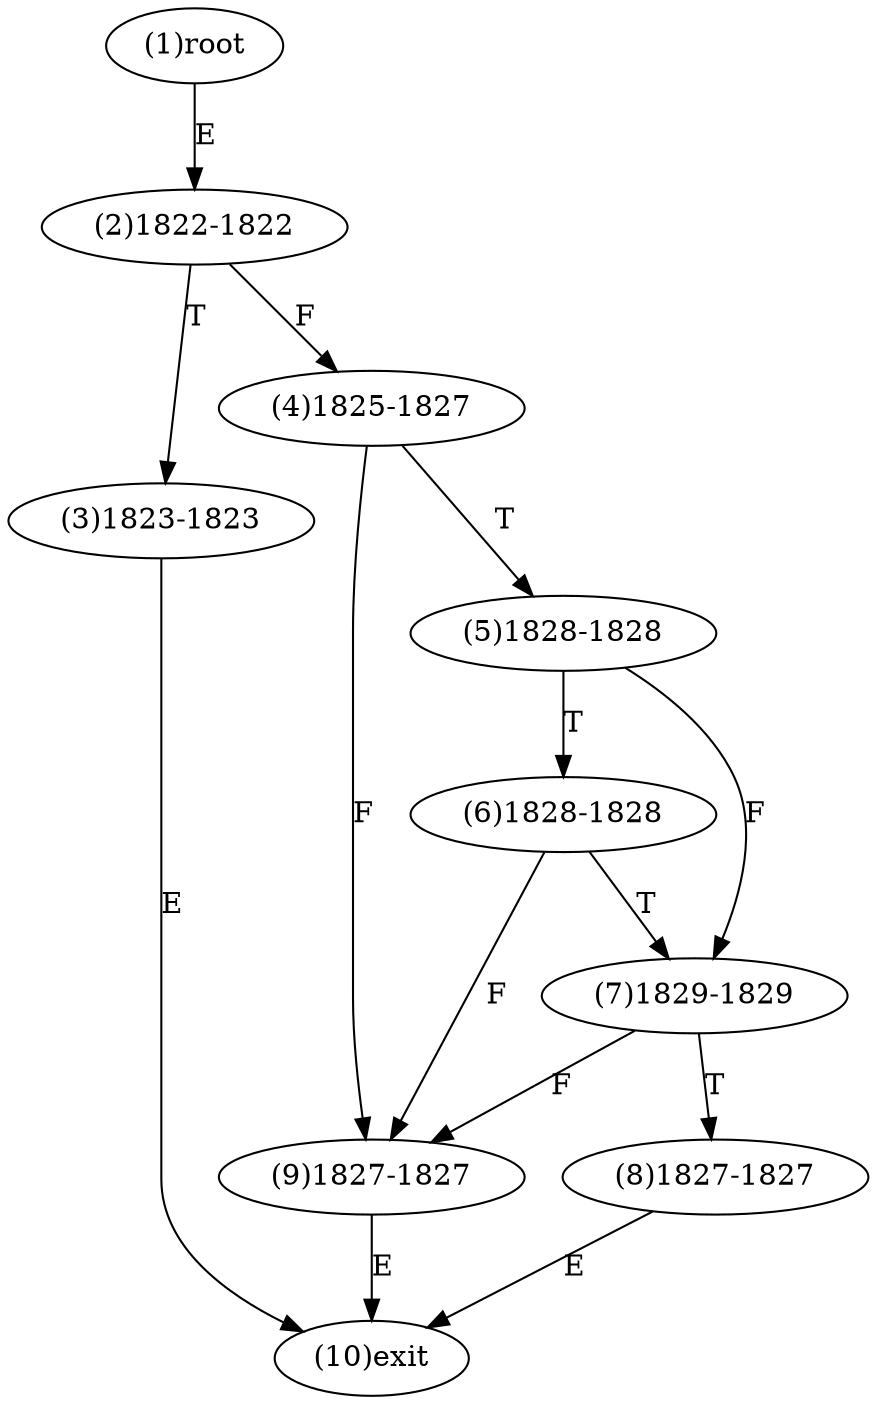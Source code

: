 digraph "" { 
1[ label="(1)root"];
2[ label="(2)1822-1822"];
3[ label="(3)1823-1823"];
4[ label="(4)1825-1827"];
5[ label="(5)1828-1828"];
6[ label="(6)1828-1828"];
7[ label="(7)1829-1829"];
8[ label="(8)1827-1827"];
9[ label="(9)1827-1827"];
10[ label="(10)exit"];
1->2[ label="E"];
2->4[ label="F"];
2->3[ label="T"];
3->10[ label="E"];
4->9[ label="F"];
4->5[ label="T"];
5->7[ label="F"];
5->6[ label="T"];
6->9[ label="F"];
6->7[ label="T"];
7->9[ label="F"];
7->8[ label="T"];
8->10[ label="E"];
9->10[ label="E"];
}
